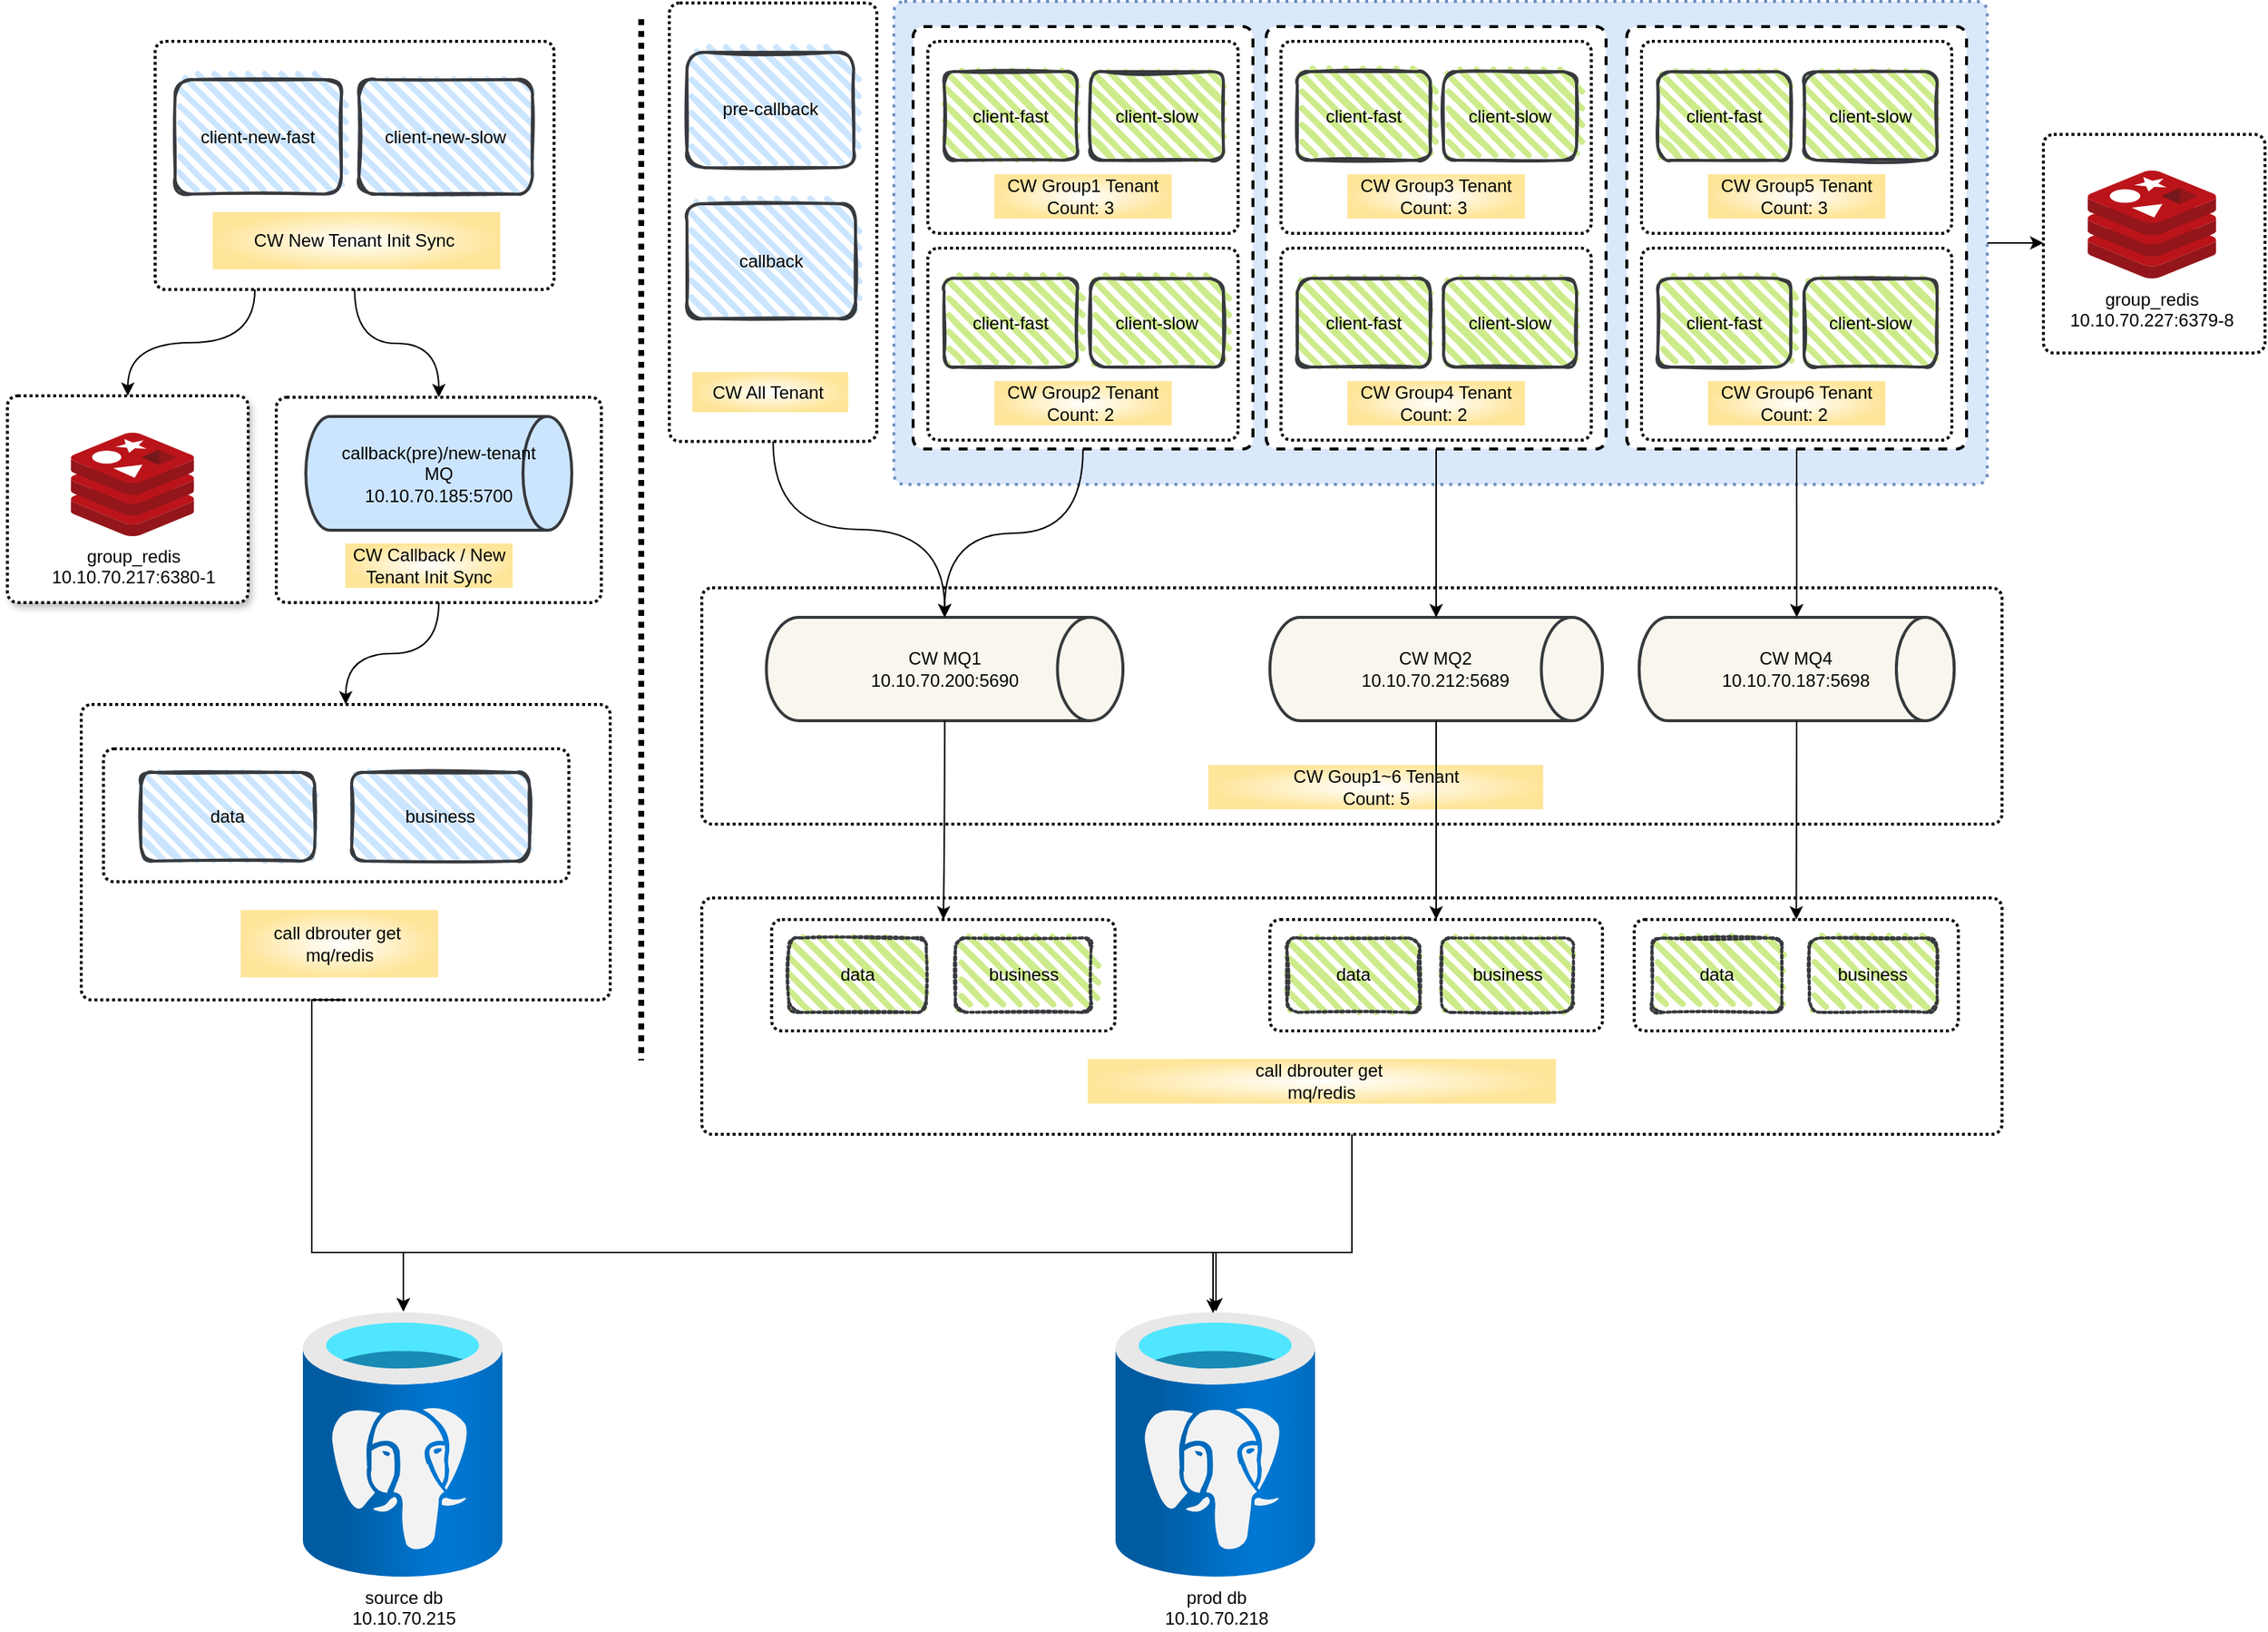 <mxfile version="20.6.2" type="github">
  <diagram name="Page-1" id="b5b7bab2-c9e2-2cf4-8b2a-24fd1a2a6d21">
    <mxGraphModel dx="2249" dy="762" grid="1" gridSize="10" guides="1" tooltips="1" connect="1" arrows="1" fold="1" page="1" pageScale="1" pageWidth="827" pageHeight="1169" background="none" math="0" shadow="0">
      <root>
        <mxCell id="0" />
        <mxCell id="1" parent="0" />
        <mxCell id="46xDa2XYxKFNJMSBBlAz-86" style="edgeStyle=orthogonalEdgeStyle;curved=1;rounded=0;orthogonalLoop=1;jettySize=auto;html=1;exitX=1;exitY=0.5;exitDx=0;exitDy=0;entryX=0;entryY=0.5;entryDx=0;entryDy=0;startArrow=none;startFill=0;endArrow=classic;endFill=1;" edge="1" parent="1" source="46xDa2XYxKFNJMSBBlAz-48" target="46xDa2XYxKFNJMSBBlAz-83">
          <mxGeometry relative="1" as="geometry" />
        </mxCell>
        <mxCell id="46xDa2XYxKFNJMSBBlAz-48" value="" style="rounded=1;whiteSpace=wrap;html=1;absoluteArcSize=1;arcSize=14;strokeWidth=2;dashed=1;dashPattern=1 2;glass=0;fillColor=#dae8fc;strokeColor=#6c8ebf;" vertex="1" parent="1">
          <mxGeometry x="250" y="193" width="740" height="327" as="geometry" />
        </mxCell>
        <mxCell id="zQ9i3q9YDAYz2BxAbwR4-49" value="" style="group;fillColor=none;gradientColor=#FFE599;gradientDirection=radial;" parent="1" vertex="1" connectable="0">
          <mxGeometry x="-300" y="669" width="358" height="200" as="geometry" />
        </mxCell>
        <mxCell id="zQ9i3q9YDAYz2BxAbwR4-50" value="" style="rounded=1;whiteSpace=wrap;html=1;absoluteArcSize=1;arcSize=14;strokeWidth=2;shadow=0;dashed=1;dashPattern=1 1;gradientColor=none;" parent="zQ9i3q9YDAYz2BxAbwR4-49" vertex="1">
          <mxGeometry width="358" height="200" as="geometry" />
        </mxCell>
        <mxCell id="zQ9i3q9YDAYz2BxAbwR4-53" value="call dbrouter get&amp;nbsp;&lt;br&gt;mq/redis" style="text;html=1;strokeColor=none;fillColor=default;align=center;verticalAlign=middle;whiteSpace=wrap;rounded=0;shadow=0;dashed=1;dashPattern=1 1;gradientColor=#FFE599;gradientDirection=radial;" parent="zQ9i3q9YDAYz2BxAbwR4-49" vertex="1">
          <mxGeometry x="107.821" y="139.163" width="133.722" height="45.627" as="geometry" />
        </mxCell>
        <mxCell id="zQ9i3q9YDAYz2BxAbwR4-76" value="" style="rounded=1;whiteSpace=wrap;html=1;absoluteArcSize=1;arcSize=14;strokeWidth=2;shadow=0;dashed=1;dashPattern=1 1;fillColor=none;gradientColor=none;gradientDirection=radial;" parent="zQ9i3q9YDAYz2BxAbwR4-49" vertex="1">
          <mxGeometry x="15.04" y="30" width="314.96" height="90" as="geometry" />
        </mxCell>
        <mxCell id="zQ9i3q9YDAYz2BxAbwR4-78" value="data" style="rounded=1;whiteSpace=wrap;html=1;strokeWidth=2;fillWeight=4;hachureGap=8;hachureAngle=45;fillColor=#cce5ff;sketch=1;strokeColor=#36393d;" parent="zQ9i3q9YDAYz2BxAbwR4-49" vertex="1">
          <mxGeometry x="40.444" y="46" width="117.516" height="60" as="geometry" />
        </mxCell>
        <mxCell id="zQ9i3q9YDAYz2BxAbwR4-79" value="business" style="rounded=1;whiteSpace=wrap;html=1;strokeWidth=2;fillWeight=4;hachureGap=8;hachureAngle=45;fillColor=#cce5ff;sketch=1;strokeColor=#36393d;" parent="zQ9i3q9YDAYz2BxAbwR4-49" vertex="1">
          <mxGeometry x="183.002" y="46" width="120.302" height="60" as="geometry" />
        </mxCell>
        <mxCell id="zQ9i3q9YDAYz2BxAbwR4-19" style="edgeStyle=orthogonalEdgeStyle;curved=1;rounded=0;orthogonalLoop=1;jettySize=auto;html=1;exitX=0.5;exitY=1;exitDx=0;exitDy=0;entryX=0.5;entryY=0;entryDx=0;entryDy=0;" parent="1" source="zQ9i3q9YDAYz2BxAbwR4-11" target="zQ9i3q9YDAYz2BxAbwR4-100" edge="1">
          <mxGeometry relative="1" as="geometry" />
        </mxCell>
        <mxCell id="zQ9i3q9YDAYz2BxAbwR4-28" value="" style="group" parent="1" vertex="1" connectable="0">
          <mxGeometry x="100" y="194" width="138.42" height="296" as="geometry" />
        </mxCell>
        <mxCell id="zQ9i3q9YDAYz2BxAbwR4-10" value="" style="rounded=1;whiteSpace=wrap;html=1;absoluteArcSize=1;arcSize=14;strokeWidth=2;shadow=0;dashed=1;dashPattern=1 1;gradientColor=none;" parent="zQ9i3q9YDAYz2BxAbwR4-28" vertex="1">
          <mxGeometry x="-1.987" width="140.407" height="296.898" as="geometry" />
        </mxCell>
        <mxCell id="zQ9i3q9YDAYz2BxAbwR4-5" value="callback" style="rounded=1;whiteSpace=wrap;html=1;strokeWidth=2;fillWeight=4;hachureGap=8;hachureAngle=45;fillColor=#cce5ff;sketch=1;strokeColor=#36393d;" parent="zQ9i3q9YDAYz2BxAbwR4-28" vertex="1">
          <mxGeometry x="9.937" y="135.928" width="114.098" height="77.849" as="geometry" />
        </mxCell>
        <mxCell id="zQ9i3q9YDAYz2BxAbwR4-6" value="pre-callback" style="rounded=1;whiteSpace=wrap;html=1;strokeWidth=2;fillWeight=4;hachureGap=8;hachureAngle=45;fillColor=#cce5ff;sketch=1;strokeColor=#36393d;" parent="zQ9i3q9YDAYz2BxAbwR4-28" vertex="1">
          <mxGeometry x="9.937" y="33.386" width="112.872" height="78.171" as="geometry" />
        </mxCell>
        <mxCell id="zQ9i3q9YDAYz2BxAbwR4-25" value="CW All Tenant&amp;nbsp;" style="text;html=1;strokeColor=none;fillColor=default;align=center;verticalAlign=middle;whiteSpace=wrap;rounded=0;shadow=0;dashed=1;dashPattern=1 1;gradientColor=#FFE599;gradientDirection=radial;" parent="zQ9i3q9YDAYz2BxAbwR4-28" vertex="1">
          <mxGeometry x="13.659" y="249.937" width="105.418" height="27.163" as="geometry" />
        </mxCell>
        <mxCell id="zQ9i3q9YDAYz2BxAbwR4-29" value="" style="group;fillColor=none;gradientColor=#FFE599;gradientDirection=radial;" parent="1" vertex="1" connectable="0">
          <mxGeometry x="-250" y="220" width="270" height="170" as="geometry" />
        </mxCell>
        <mxCell id="zQ9i3q9YDAYz2BxAbwR4-11" value="" style="rounded=1;whiteSpace=wrap;html=1;absoluteArcSize=1;arcSize=14;strokeWidth=2;shadow=0;dashed=1;dashPattern=1 1;gradientColor=none;" parent="zQ9i3q9YDAYz2BxAbwR4-29" vertex="1">
          <mxGeometry width="270" height="168.061" as="geometry" />
        </mxCell>
        <mxCell id="zQ9i3q9YDAYz2BxAbwR4-7" value="client-new-fast" style="rounded=1;whiteSpace=wrap;html=1;strokeWidth=2;fillWeight=4;hachureGap=8;hachureAngle=45;fillColor=#cce5ff;sketch=1;strokeColor=#36393d;" parent="zQ9i3q9YDAYz2BxAbwR4-29" vertex="1">
          <mxGeometry x="13.5" y="25.856" width="112.53" height="77.567" as="geometry" />
        </mxCell>
        <mxCell id="zQ9i3q9YDAYz2BxAbwR4-8" value="client-new-slow" style="rounded=1;whiteSpace=wrap;html=1;strokeWidth=2;fillWeight=4;hachureGap=8;hachureAngle=45;fillColor=#cce5ff;sketch=1;strokeColor=#36393d;" parent="zQ9i3q9YDAYz2BxAbwR4-29" vertex="1">
          <mxGeometry x="137.947" y="25.856" width="117.372" height="77.567" as="geometry" />
        </mxCell>
        <mxCell id="zQ9i3q9YDAYz2BxAbwR4-27" value="CW New Tenant Init Sync&amp;nbsp;" style="text;html=1;strokeColor=none;fillColor=default;align=center;verticalAlign=middle;whiteSpace=wrap;rounded=0;shadow=0;dashed=1;dashPattern=1 1;gradientColor=#FFE599;gradientDirection=radial;" parent="zQ9i3q9YDAYz2BxAbwR4-29" vertex="1">
          <mxGeometry x="38.942" y="115.6" width="194.712" height="38.783" as="geometry" />
        </mxCell>
        <mxCell id="zQ9i3q9YDAYz2BxAbwR4-59" value="source db&lt;br&gt;10.10.70.215" style="aspect=fixed;html=1;points=[];align=center;image;fontSize=12;image=img/lib/azure2/databases/Azure_Database_PostgreSQL_Server.svg;shadow=0;dashed=1;dashPattern=1 1;fillColor=#FF3333;gradientColor=none;gradientDirection=radial;" parent="1" vertex="1">
          <mxGeometry x="-150" y="1080" width="135" height="180" as="geometry" />
        </mxCell>
        <mxCell id="zQ9i3q9YDAYz2BxAbwR4-60" value="prod db&lt;br&gt;10.10.70.218" style="aspect=fixed;html=1;points=[];align=center;image;fontSize=12;image=img/lib/azure2/databases/Azure_Database_PostgreSQL_Server.svg;shadow=0;dashed=1;dashPattern=1 1;fillColor=#FF3333;gradientColor=none;gradientDirection=radial;" parent="1" vertex="1">
          <mxGeometry x="400" y="1080" width="135" height="180" as="geometry" />
        </mxCell>
        <mxCell id="zQ9i3q9YDAYz2BxAbwR4-88" value="" style="group;fillColor=none;gradientColor=#FFE599;gradientDirection=radial;" parent="1" vertex="1" connectable="0">
          <mxGeometry x="120" y="800" width="880" height="160" as="geometry" />
        </mxCell>
        <mxCell id="zQ9i3q9YDAYz2BxAbwR4-89" value="" style="rounded=1;whiteSpace=wrap;html=1;absoluteArcSize=1;arcSize=14;strokeWidth=2;shadow=0;dashed=1;dashPattern=1 1;gradientColor=none;" parent="zQ9i3q9YDAYz2BxAbwR4-88" vertex="1">
          <mxGeometry width="880" height="160" as="geometry" />
        </mxCell>
        <mxCell id="zQ9i3q9YDAYz2BxAbwR4-90" value="call dbrouter get&amp;nbsp;&lt;br&gt;mq/redis" style="text;html=1;strokeColor=none;fillColor=default;align=center;verticalAlign=middle;whiteSpace=wrap;rounded=0;shadow=0;dashed=1;dashPattern=1 1;gradientColor=#FFE599;gradientDirection=radial;" parent="zQ9i3q9YDAYz2BxAbwR4-88" vertex="1">
          <mxGeometry x="261.227" y="109.004" width="316.831" height="30.228" as="geometry" />
        </mxCell>
        <mxCell id="zQ9i3q9YDAYz2BxAbwR4-123" value="" style="group" parent="zQ9i3q9YDAYz2BxAbwR4-88" vertex="1" connectable="0">
          <mxGeometry x="46.103" y="14.58" width="232.418" height="75.42" as="geometry" />
        </mxCell>
        <mxCell id="zQ9i3q9YDAYz2BxAbwR4-119" value="" style="rounded=1;whiteSpace=wrap;html=1;absoluteArcSize=1;arcSize=14;strokeWidth=2;shadow=0;dashed=1;dashPattern=1 1;fillColor=none;gradientColor=none;gradientDirection=radial;" parent="zQ9i3q9YDAYz2BxAbwR4-123" vertex="1">
          <mxGeometry x="1.162" width="232.418" height="75.42" as="geometry" />
        </mxCell>
        <mxCell id="zQ9i3q9YDAYz2BxAbwR4-120" value="data" style="rounded=1;whiteSpace=wrap;html=1;strokeWidth=2;fillWeight=4;hachureGap=8;hachureAngle=45;fillColor=#cdeb8b;sketch=1;shadow=0;dashed=1;dashPattern=1 1;strokeColor=#36393d;" parent="zQ9i3q9YDAYz2BxAbwR4-123" vertex="1">
          <mxGeometry x="12.783" y="12.57" width="92.967" height="50.28" as="geometry" />
        </mxCell>
        <mxCell id="zQ9i3q9YDAYz2BxAbwR4-122" value="business" style="rounded=1;whiteSpace=wrap;html=1;strokeWidth=2;fillWeight=4;hachureGap=8;hachureAngle=45;fillColor=#cdeb8b;sketch=1;shadow=0;dashed=1;dashPattern=1 1;strokeColor=#36393d;" parent="zQ9i3q9YDAYz2BxAbwR4-123" vertex="1">
          <mxGeometry x="125.506" y="12.57" width="91.805" height="50.28" as="geometry" />
        </mxCell>
        <mxCell id="zQ9i3q9YDAYz2BxAbwR4-124" value="" style="group" parent="zQ9i3q9YDAYz2BxAbwR4-88" vertex="1" connectable="0">
          <mxGeometry x="384.469" y="14.58" width="225.083" height="75.42" as="geometry" />
        </mxCell>
        <mxCell id="zQ9i3q9YDAYz2BxAbwR4-125" value="" style="rounded=1;whiteSpace=wrap;html=1;absoluteArcSize=1;arcSize=14;strokeWidth=2;shadow=0;dashed=1;dashPattern=1 1;fillColor=none;gradientColor=none;gradientDirection=radial;" parent="zQ9i3q9YDAYz2BxAbwR4-124" vertex="1">
          <mxGeometry width="225.083" height="75.42" as="geometry" />
        </mxCell>
        <mxCell id="zQ9i3q9YDAYz2BxAbwR4-126" value="data" style="rounded=1;whiteSpace=wrap;html=1;strokeWidth=2;fillWeight=4;hachureGap=8;hachureAngle=45;fillColor=#cdeb8b;sketch=1;shadow=0;dashed=1;dashPattern=1 1;strokeColor=#36393d;" parent="zQ9i3q9YDAYz2BxAbwR4-124" vertex="1">
          <mxGeometry x="11.479" y="12.57" width="90.033" height="50.28" as="geometry" />
        </mxCell>
        <mxCell id="zQ9i3q9YDAYz2BxAbwR4-127" value="business" style="rounded=1;whiteSpace=wrap;html=1;strokeWidth=2;fillWeight=4;hachureGap=8;hachureAngle=45;fillColor=#cdeb8b;sketch=1;shadow=0;dashed=1;dashPattern=1 1;strokeColor=#36393d;" parent="zQ9i3q9YDAYz2BxAbwR4-124" vertex="1">
          <mxGeometry x="116.143" y="12.57" width="88.908" height="50.28" as="geometry" />
        </mxCell>
        <mxCell id="46xDa2XYxKFNJMSBBlAz-88" value="" style="group" vertex="1" connectable="0" parent="zQ9i3q9YDAYz2BxAbwR4-88">
          <mxGeometry x="631.043" y="14.58" width="219.361" height="75.42" as="geometry" />
        </mxCell>
        <mxCell id="46xDa2XYxKFNJMSBBlAz-89" value="" style="rounded=1;whiteSpace=wrap;html=1;absoluteArcSize=1;arcSize=14;strokeWidth=2;shadow=0;dashed=1;dashPattern=1 1;fillColor=none;gradientColor=none;gradientDirection=radial;" vertex="1" parent="46xDa2XYxKFNJMSBBlAz-88">
          <mxGeometry width="219.361" height="75.42" as="geometry" />
        </mxCell>
        <mxCell id="46xDa2XYxKFNJMSBBlAz-90" value="data" style="rounded=1;whiteSpace=wrap;html=1;strokeWidth=2;fillWeight=4;hachureGap=8;hachureAngle=45;fillColor=#cdeb8b;sketch=1;shadow=0;dashed=1;dashPattern=1 1;strokeColor=#36393d;" vertex="1" parent="46xDa2XYxKFNJMSBBlAz-88">
          <mxGeometry x="12.065" y="12.57" width="87.744" height="50.28" as="geometry" />
        </mxCell>
        <mxCell id="46xDa2XYxKFNJMSBBlAz-91" value="business" style="rounded=1;whiteSpace=wrap;html=1;strokeWidth=2;fillWeight=4;hachureGap=8;hachureAngle=45;fillColor=#cdeb8b;sketch=1;shadow=0;dashed=1;dashPattern=1 1;strokeColor=#36393d;" vertex="1" parent="46xDa2XYxKFNJMSBBlAz-88">
          <mxGeometry x="118.455" y="12.57" width="86.648" height="50.28" as="geometry" />
        </mxCell>
        <mxCell id="zQ9i3q9YDAYz2BxAbwR4-102" value="" style="group" parent="1" vertex="1" connectable="0">
          <mxGeometry x="-168" y="461" width="220" height="139" as="geometry" />
        </mxCell>
        <mxCell id="zQ9i3q9YDAYz2BxAbwR4-100" value="" style="rounded=1;whiteSpace=wrap;html=1;absoluteArcSize=1;arcSize=14;strokeWidth=2;shadow=0;dashed=1;dashPattern=1 1;fillColor=none;gradientColor=none;gradientDirection=radial;" parent="zQ9i3q9YDAYz2BxAbwR4-102" vertex="1">
          <mxGeometry width="220" height="139" as="geometry" />
        </mxCell>
        <mxCell id="zQ9i3q9YDAYz2BxAbwR4-2" value="callback(pre)/new-tenant&lt;br&gt;MQ&lt;br&gt;10.10.70.185:5700" style="strokeWidth=2;html=1;shape=mxgraph.flowchart.direct_data;whiteSpace=wrap;fillColor=#cce5ff;strokeColor=#36393d;" parent="zQ9i3q9YDAYz2BxAbwR4-102" vertex="1">
          <mxGeometry x="20" y="13" width="180" height="77" as="geometry" />
        </mxCell>
        <mxCell id="zQ9i3q9YDAYz2BxAbwR4-101" value="CW Callback / New Tenant Init Sync" style="text;html=1;strokeColor=none;fillColor=default;align=center;verticalAlign=middle;whiteSpace=wrap;rounded=0;shadow=0;dashed=1;dashPattern=1 1;gradientColor=#FFE599;gradientDirection=radial;" parent="zQ9i3q9YDAYz2BxAbwR4-102" vertex="1">
          <mxGeometry x="46.71" y="99" width="113.29" height="30" as="geometry" />
        </mxCell>
        <mxCell id="zQ9i3q9YDAYz2BxAbwR4-106" style="edgeStyle=orthogonalEdgeStyle;curved=1;rounded=0;orthogonalLoop=1;jettySize=auto;html=1;exitX=0.5;exitY=1;exitDx=0;exitDy=0;" parent="1" source="zQ9i3q9YDAYz2BxAbwR4-100" target="zQ9i3q9YDAYz2BxAbwR4-50" edge="1">
          <mxGeometry relative="1" as="geometry" />
        </mxCell>
        <mxCell id="zQ9i3q9YDAYz2BxAbwR4-143" value="" style="line;strokeWidth=4;direction=south;html=1;perimeter=backbonePerimeter;points=[];outlineConnect=0;shadow=0;dashed=1;dashPattern=1 1;fillColor=none;gradientColor=none;gradientDirection=radial;" parent="1" vertex="1">
          <mxGeometry x="74" y="205" width="10" height="705" as="geometry" />
        </mxCell>
        <mxCell id="46xDa2XYxKFNJMSBBlAz-4" value="" style="group" vertex="1" connectable="0" parent="1">
          <mxGeometry x="120" y="590" width="880" height="160" as="geometry" />
        </mxCell>
        <mxCell id="zQ9i3q9YDAYz2BxAbwR4-107" value="" style="rounded=1;whiteSpace=wrap;html=1;absoluteArcSize=1;arcSize=14;strokeWidth=2;shadow=0;dashed=1;dashPattern=1 1;fillColor=none;gradientColor=none;gradientDirection=radial;" parent="46xDa2XYxKFNJMSBBlAz-4" vertex="1">
          <mxGeometry width="880" height="160" as="geometry" />
        </mxCell>
        <mxCell id="zQ9i3q9YDAYz2BxAbwR4-3" value="CW MQ1&lt;br&gt;10.10.70.200:5690" style="strokeWidth=2;html=1;shape=mxgraph.flowchart.direct_data;whiteSpace=wrap;fillColor=#f9f7ed;strokeColor=#36393d;" parent="46xDa2XYxKFNJMSBBlAz-4" vertex="1">
          <mxGeometry x="43.705" y="20" width="241.333" height="70" as="geometry" />
        </mxCell>
        <mxCell id="zQ9i3q9YDAYz2BxAbwR4-133" value="CW Goup1~6 Tenant&lt;br&gt;Count: 5" style="text;html=1;strokeColor=none;fillColor=default;align=center;verticalAlign=middle;whiteSpace=wrap;rounded=0;shadow=0;dashed=1;dashPattern=1 1;gradientColor=#FFE599;gradientDirection=radial;" parent="46xDa2XYxKFNJMSBBlAz-4" vertex="1">
          <mxGeometry x="342.741" y="120" width="226.667" height="30" as="geometry" />
        </mxCell>
        <mxCell id="46xDa2XYxKFNJMSBBlAz-49" value="CW MQ2&lt;br&gt;10.10.70.212:5689" style="strokeWidth=2;html=1;shape=mxgraph.flowchart.direct_data;whiteSpace=wrap;fillColor=#f9f7ed;strokeColor=#36393d;" vertex="1" parent="46xDa2XYxKFNJMSBBlAz-4">
          <mxGeometry x="384.484" y="20" width="225.039" height="70" as="geometry" />
        </mxCell>
        <mxCell id="46xDa2XYxKFNJMSBBlAz-51" value="CW MQ4&lt;br&gt;10.10.70.187:5698" style="strokeWidth=2;html=1;shape=mxgraph.flowchart.direct_data;whiteSpace=wrap;fillColor=#f9f7ed;strokeColor=#36393d;" vertex="1" parent="46xDa2XYxKFNJMSBBlAz-4">
          <mxGeometry x="634.367" y="20" width="213.266" height="70" as="geometry" />
        </mxCell>
        <mxCell id="46xDa2XYxKFNJMSBBlAz-35" value="" style="group" vertex="1" connectable="0" parent="1">
          <mxGeometry x="502" y="210" width="230" height="286" as="geometry" />
        </mxCell>
        <mxCell id="46xDa2XYxKFNJMSBBlAz-23" value="" style="rounded=1;whiteSpace=wrap;html=1;absoluteArcSize=1;arcSize=14;strokeWidth=2;dashed=1;" vertex="1" parent="46xDa2XYxKFNJMSBBlAz-35">
          <mxGeometry width="230" height="286" as="geometry" />
        </mxCell>
        <mxCell id="46xDa2XYxKFNJMSBBlAz-25" value="" style="rounded=1;whiteSpace=wrap;html=1;absoluteArcSize=1;arcSize=14;strokeWidth=2;shadow=0;dashed=1;dashPattern=1 1;gradientColor=none;movable=1;resizable=1;rotatable=1;deletable=1;editable=1;connectable=1;" vertex="1" parent="46xDa2XYxKFNJMSBBlAz-35">
          <mxGeometry x="10" y="10" width="210" height="130" as="geometry" />
        </mxCell>
        <mxCell id="46xDa2XYxKFNJMSBBlAz-26" value="client-fast" style="rounded=1;whiteSpace=wrap;html=1;strokeWidth=2;fillWeight=4;hachureGap=8;hachureAngle=45;fillColor=#cdeb8b;sketch=1;strokeColor=#36393d;movable=1;resizable=1;rotatable=1;deletable=1;editable=1;connectable=1;" vertex="1" parent="46xDa2XYxKFNJMSBBlAz-35">
          <mxGeometry x="21" y="30.5" width="90" height="60" as="geometry" />
        </mxCell>
        <mxCell id="46xDa2XYxKFNJMSBBlAz-27" value="client-slow" style="rounded=1;whiteSpace=wrap;html=1;strokeWidth=2;fillWeight=4;hachureGap=8;hachureAngle=45;fillColor=#cdeb8b;sketch=1;strokeColor=#36393d;movable=1;resizable=1;rotatable=1;deletable=1;editable=1;connectable=1;" vertex="1" parent="46xDa2XYxKFNJMSBBlAz-35">
          <mxGeometry x="120" y="30.5" width="90" height="60" as="geometry" />
        </mxCell>
        <mxCell id="46xDa2XYxKFNJMSBBlAz-28" value="CW Group3 Tenant&lt;br&gt;Count: 3&amp;nbsp;" style="text;html=1;strokeColor=none;fillColor=default;align=center;verticalAlign=middle;whiteSpace=wrap;rounded=0;shadow=0;dashed=1;dashPattern=1 1;gradientColor=#FFE599;gradientDirection=radial;" vertex="1" parent="46xDa2XYxKFNJMSBBlAz-35">
          <mxGeometry x="55" y="100" width="120" height="30" as="geometry" />
        </mxCell>
        <mxCell id="46xDa2XYxKFNJMSBBlAz-29" value="" style="group" vertex="1" connectable="0" parent="46xDa2XYxKFNJMSBBlAz-35">
          <mxGeometry x="10" y="150" width="210" height="130" as="geometry" />
        </mxCell>
        <mxCell id="46xDa2XYxKFNJMSBBlAz-30" value="" style="rounded=1;whiteSpace=wrap;html=1;absoluteArcSize=1;arcSize=14;strokeWidth=2;shadow=0;dashed=1;dashPattern=1 1;gradientColor=none;movable=1;resizable=1;rotatable=1;deletable=1;editable=1;connectable=1;" vertex="1" parent="46xDa2XYxKFNJMSBBlAz-29">
          <mxGeometry width="210" height="130" as="geometry" />
        </mxCell>
        <mxCell id="46xDa2XYxKFNJMSBBlAz-31" value="client-fast" style="rounded=1;whiteSpace=wrap;html=1;strokeWidth=2;fillWeight=4;hachureGap=8;hachureAngle=45;fillColor=#cdeb8b;sketch=1;strokeColor=#36393d;movable=1;resizable=1;rotatable=1;deletable=1;editable=1;connectable=1;" vertex="1" parent="46xDa2XYxKFNJMSBBlAz-29">
          <mxGeometry x="11" y="20.5" width="90" height="60" as="geometry" />
        </mxCell>
        <mxCell id="46xDa2XYxKFNJMSBBlAz-32" value="client-slow" style="rounded=1;whiteSpace=wrap;html=1;strokeWidth=2;fillWeight=4;hachureGap=8;hachureAngle=45;fillColor=#cdeb8b;sketch=1;strokeColor=#36393d;movable=1;resizable=1;rotatable=1;deletable=1;editable=1;connectable=1;" vertex="1" parent="46xDa2XYxKFNJMSBBlAz-29">
          <mxGeometry x="110" y="20.5" width="90" height="60" as="geometry" />
        </mxCell>
        <mxCell id="46xDa2XYxKFNJMSBBlAz-33" value="CW Group4 Tenant&lt;br&gt;Count: 2&amp;nbsp;" style="text;html=1;strokeColor=none;fillColor=default;align=center;verticalAlign=middle;whiteSpace=wrap;rounded=0;shadow=0;dashed=1;dashPattern=1 1;gradientColor=#FFE599;gradientDirection=radial;" vertex="1" parent="46xDa2XYxKFNJMSBBlAz-29">
          <mxGeometry x="45" y="90" width="120" height="30" as="geometry" />
        </mxCell>
        <mxCell id="46xDa2XYxKFNJMSBBlAz-36" value="" style="group" vertex="1" connectable="0" parent="1">
          <mxGeometry x="263" y="210" width="240" height="286" as="geometry" />
        </mxCell>
        <mxCell id="46xDa2XYxKFNJMSBBlAz-22" value="" style="rounded=1;whiteSpace=wrap;html=1;absoluteArcSize=1;arcSize=14;strokeWidth=2;dashed=1;" vertex="1" parent="46xDa2XYxKFNJMSBBlAz-36">
          <mxGeometry width="230" height="286" as="geometry" />
        </mxCell>
        <mxCell id="zQ9i3q9YDAYz2BxAbwR4-33" value="" style="group" parent="46xDa2XYxKFNJMSBBlAz-36" vertex="1" connectable="0">
          <mxGeometry x="10" y="10" width="230" height="240" as="geometry" />
        </mxCell>
        <mxCell id="zQ9i3q9YDAYz2BxAbwR4-21" value="" style="rounded=1;whiteSpace=wrap;html=1;absoluteArcSize=1;arcSize=14;strokeWidth=2;shadow=0;dashed=1;dashPattern=1 1;gradientColor=none;movable=1;resizable=1;rotatable=1;deletable=1;editable=1;connectable=1;" parent="zQ9i3q9YDAYz2BxAbwR4-33" vertex="1">
          <mxGeometry width="210" height="130" as="geometry" />
        </mxCell>
        <mxCell id="zQ9i3q9YDAYz2BxAbwR4-22" value="client-fast" style="rounded=1;whiteSpace=wrap;html=1;strokeWidth=2;fillWeight=4;hachureGap=8;hachureAngle=45;fillColor=#cdeb8b;sketch=1;strokeColor=#36393d;movable=1;resizable=1;rotatable=1;deletable=1;editable=1;connectable=1;" parent="zQ9i3q9YDAYz2BxAbwR4-33" vertex="1">
          <mxGeometry x="11" y="20.5" width="90" height="60" as="geometry" />
        </mxCell>
        <mxCell id="zQ9i3q9YDAYz2BxAbwR4-30" value="client-slow" style="rounded=1;whiteSpace=wrap;html=1;strokeWidth=2;fillWeight=4;hachureGap=8;hachureAngle=45;fillColor=#cdeb8b;sketch=1;strokeColor=#36393d;movable=1;resizable=1;rotatable=1;deletable=1;editable=1;connectable=1;" parent="zQ9i3q9YDAYz2BxAbwR4-33" vertex="1">
          <mxGeometry x="110" y="20.5" width="90" height="60" as="geometry" />
        </mxCell>
        <mxCell id="zQ9i3q9YDAYz2BxAbwR4-31" value="CW Group1 Tenant&lt;br&gt;Count: 3&amp;nbsp;" style="text;html=1;strokeColor=none;fillColor=default;align=center;verticalAlign=middle;whiteSpace=wrap;rounded=0;shadow=0;dashed=1;dashPattern=1 1;gradientColor=#FFE599;gradientDirection=radial;" parent="zQ9i3q9YDAYz2BxAbwR4-33" vertex="1">
          <mxGeometry x="45" y="90" width="120" height="30" as="geometry" />
        </mxCell>
        <mxCell id="zQ9i3q9YDAYz2BxAbwR4-34" value="" style="group" parent="zQ9i3q9YDAYz2BxAbwR4-33" vertex="1" connectable="0">
          <mxGeometry y="140" width="210" height="130" as="geometry" />
        </mxCell>
        <mxCell id="zQ9i3q9YDAYz2BxAbwR4-35" value="" style="rounded=1;whiteSpace=wrap;html=1;absoluteArcSize=1;arcSize=14;strokeWidth=2;shadow=0;dashed=1;dashPattern=1 1;gradientColor=none;movable=1;resizable=1;rotatable=1;deletable=1;editable=1;connectable=1;" parent="zQ9i3q9YDAYz2BxAbwR4-34" vertex="1">
          <mxGeometry width="210" height="130" as="geometry" />
        </mxCell>
        <mxCell id="zQ9i3q9YDAYz2BxAbwR4-36" value="client-fast" style="rounded=1;whiteSpace=wrap;html=1;strokeWidth=2;fillWeight=4;hachureGap=8;hachureAngle=45;fillColor=#cdeb8b;sketch=1;strokeColor=#36393d;movable=1;resizable=1;rotatable=1;deletable=1;editable=1;connectable=1;" parent="zQ9i3q9YDAYz2BxAbwR4-34" vertex="1">
          <mxGeometry x="11" y="20.5" width="90" height="60" as="geometry" />
        </mxCell>
        <mxCell id="zQ9i3q9YDAYz2BxAbwR4-37" value="client-slow" style="rounded=1;whiteSpace=wrap;html=1;strokeWidth=2;fillWeight=4;hachureGap=8;hachureAngle=45;fillColor=#cdeb8b;sketch=1;strokeColor=#36393d;movable=1;resizable=1;rotatable=1;deletable=1;editable=1;connectable=1;" parent="zQ9i3q9YDAYz2BxAbwR4-34" vertex="1">
          <mxGeometry x="110" y="20.5" width="90" height="60" as="geometry" />
        </mxCell>
        <mxCell id="zQ9i3q9YDAYz2BxAbwR4-38" value="CW Group2 Tenant&lt;br&gt;Count: 2&amp;nbsp;" style="text;html=1;strokeColor=none;fillColor=default;align=center;verticalAlign=middle;whiteSpace=wrap;rounded=0;shadow=0;dashed=1;dashPattern=1 1;gradientColor=#FFE599;gradientDirection=radial;" parent="zQ9i3q9YDAYz2BxAbwR4-34" vertex="1">
          <mxGeometry x="45" y="90" width="120" height="30" as="geometry" />
        </mxCell>
        <mxCell id="46xDa2XYxKFNJMSBBlAz-37" value="" style="group" vertex="1" connectable="0" parent="1">
          <mxGeometry x="746" y="210" width="230" height="286" as="geometry" />
        </mxCell>
        <mxCell id="46xDa2XYxKFNJMSBBlAz-38" value="" style="rounded=1;whiteSpace=wrap;html=1;absoluteArcSize=1;arcSize=14;strokeWidth=2;dashed=1;" vertex="1" parent="46xDa2XYxKFNJMSBBlAz-37">
          <mxGeometry width="230" height="286" as="geometry" />
        </mxCell>
        <mxCell id="46xDa2XYxKFNJMSBBlAz-39" value="" style="rounded=1;whiteSpace=wrap;html=1;absoluteArcSize=1;arcSize=14;strokeWidth=2;shadow=0;dashed=1;dashPattern=1 1;gradientColor=none;movable=1;resizable=1;rotatable=1;deletable=1;editable=1;connectable=1;" vertex="1" parent="46xDa2XYxKFNJMSBBlAz-37">
          <mxGeometry x="10" y="10" width="210" height="130" as="geometry" />
        </mxCell>
        <mxCell id="46xDa2XYxKFNJMSBBlAz-40" value="client-fast" style="rounded=1;whiteSpace=wrap;html=1;strokeWidth=2;fillWeight=4;hachureGap=8;hachureAngle=45;fillColor=#cdeb8b;sketch=1;strokeColor=#36393d;movable=1;resizable=1;rotatable=1;deletable=1;editable=1;connectable=1;" vertex="1" parent="46xDa2XYxKFNJMSBBlAz-37">
          <mxGeometry x="21" y="30.5" width="90" height="60" as="geometry" />
        </mxCell>
        <mxCell id="46xDa2XYxKFNJMSBBlAz-41" value="client-slow" style="rounded=1;whiteSpace=wrap;html=1;strokeWidth=2;fillWeight=4;hachureGap=8;hachureAngle=45;fillColor=#cdeb8b;sketch=1;strokeColor=#36393d;movable=1;resizable=1;rotatable=1;deletable=1;editable=1;connectable=1;" vertex="1" parent="46xDa2XYxKFNJMSBBlAz-37">
          <mxGeometry x="120" y="30.5" width="90" height="60" as="geometry" />
        </mxCell>
        <mxCell id="46xDa2XYxKFNJMSBBlAz-42" value="CW Group5 Tenant&lt;br&gt;Count: 3&amp;nbsp;" style="text;html=1;strokeColor=none;fillColor=default;align=center;verticalAlign=middle;whiteSpace=wrap;rounded=0;shadow=0;dashed=1;dashPattern=1 1;gradientColor=#FFE599;gradientDirection=radial;" vertex="1" parent="46xDa2XYxKFNJMSBBlAz-37">
          <mxGeometry x="55" y="100" width="120" height="30" as="geometry" />
        </mxCell>
        <mxCell id="46xDa2XYxKFNJMSBBlAz-43" value="" style="group" vertex="1" connectable="0" parent="46xDa2XYxKFNJMSBBlAz-37">
          <mxGeometry x="10" y="150" width="210" height="130" as="geometry" />
        </mxCell>
        <mxCell id="46xDa2XYxKFNJMSBBlAz-44" value="" style="rounded=1;whiteSpace=wrap;html=1;absoluteArcSize=1;arcSize=14;strokeWidth=2;shadow=0;dashed=1;dashPattern=1 1;gradientColor=none;movable=1;resizable=1;rotatable=1;deletable=1;editable=1;connectable=1;" vertex="1" parent="46xDa2XYxKFNJMSBBlAz-43">
          <mxGeometry width="210" height="130" as="geometry" />
        </mxCell>
        <mxCell id="46xDa2XYxKFNJMSBBlAz-45" value="client-fast" style="rounded=1;whiteSpace=wrap;html=1;strokeWidth=2;fillWeight=4;hachureGap=8;hachureAngle=45;fillColor=#cdeb8b;sketch=1;strokeColor=#36393d;movable=1;resizable=1;rotatable=1;deletable=1;editable=1;connectable=1;" vertex="1" parent="46xDa2XYxKFNJMSBBlAz-43">
          <mxGeometry x="11" y="20.5" width="90" height="60" as="geometry" />
        </mxCell>
        <mxCell id="46xDa2XYxKFNJMSBBlAz-46" value="client-slow" style="rounded=1;whiteSpace=wrap;html=1;strokeWidth=2;fillWeight=4;hachureGap=8;hachureAngle=45;fillColor=#cdeb8b;sketch=1;strokeColor=#36393d;movable=1;resizable=1;rotatable=1;deletable=1;editable=1;connectable=1;" vertex="1" parent="46xDa2XYxKFNJMSBBlAz-43">
          <mxGeometry x="110" y="20.5" width="90" height="60" as="geometry" />
        </mxCell>
        <mxCell id="46xDa2XYxKFNJMSBBlAz-47" value="CW Group6 Tenant&lt;br&gt;Count: 2&amp;nbsp;" style="text;html=1;strokeColor=none;fillColor=default;align=center;verticalAlign=middle;whiteSpace=wrap;rounded=0;shadow=0;dashed=1;dashPattern=1 1;gradientColor=#FFE599;gradientDirection=radial;" vertex="1" parent="46xDa2XYxKFNJMSBBlAz-43">
          <mxGeometry x="45" y="90" width="120" height="30" as="geometry" />
        </mxCell>
        <mxCell id="46xDa2XYxKFNJMSBBlAz-57" value="" style="group" vertex="1" connectable="0" parent="1">
          <mxGeometry x="-350" y="460" width="163" height="140" as="geometry" />
        </mxCell>
        <mxCell id="46xDa2XYxKFNJMSBBlAz-56" value="" style="rounded=1;whiteSpace=wrap;html=1;absoluteArcSize=1;arcSize=14;strokeWidth=2;shadow=1;glass=0;dashed=1;dashPattern=1 1;" vertex="1" parent="46xDa2XYxKFNJMSBBlAz-57">
          <mxGeometry width="163" height="140" as="geometry" />
        </mxCell>
        <mxCell id="zQ9i3q9YDAYz2BxAbwR4-55" value="group_redis&lt;br&gt;10.10.70.217:6380-1" style="sketch=0;aspect=fixed;html=1;points=[];align=center;image;fontSize=12;image=img/lib/mscae/Cache_Redis_Product.svg;shadow=0;dashed=1;dashPattern=1 1;fillColor=#FF3333;gradientColor=none;gradientDirection=radial;" parent="46xDa2XYxKFNJMSBBlAz-57" vertex="1">
          <mxGeometry x="43" y="25" width="83.33" height="70" as="geometry" />
        </mxCell>
        <mxCell id="46xDa2XYxKFNJMSBBlAz-62" style="edgeStyle=orthogonalEdgeStyle;curved=1;rounded=0;orthogonalLoop=1;jettySize=auto;html=1;exitX=0.5;exitY=0;exitDx=0;exitDy=0;entryX=0.25;entryY=1;entryDx=0;entryDy=0;startArrow=classic;startFill=1;endArrow=none;endFill=0;" edge="1" parent="1" source="46xDa2XYxKFNJMSBBlAz-56" target="zQ9i3q9YDAYz2BxAbwR4-11">
          <mxGeometry relative="1" as="geometry" />
        </mxCell>
        <mxCell id="46xDa2XYxKFNJMSBBlAz-64" style="edgeStyle=orthogonalEdgeStyle;curved=1;rounded=0;orthogonalLoop=1;jettySize=auto;html=1;exitX=0.5;exitY=1;exitDx=0;exitDy=0;entryX=0.5;entryY=0;entryDx=0;entryDy=0;entryPerimeter=0;startArrow=none;startFill=0;endArrow=classic;endFill=1;" edge="1" parent="1" source="zQ9i3q9YDAYz2BxAbwR4-10" target="zQ9i3q9YDAYz2BxAbwR4-3">
          <mxGeometry relative="1" as="geometry" />
        </mxCell>
        <mxCell id="46xDa2XYxKFNJMSBBlAz-65" style="edgeStyle=orthogonalEdgeStyle;curved=1;rounded=0;orthogonalLoop=1;jettySize=auto;html=1;exitX=0.5;exitY=1;exitDx=0;exitDy=0;startArrow=none;startFill=0;endArrow=classic;endFill=1;" edge="1" parent="1" source="46xDa2XYxKFNJMSBBlAz-22" target="zQ9i3q9YDAYz2BxAbwR4-3">
          <mxGeometry relative="1" as="geometry" />
        </mxCell>
        <mxCell id="46xDa2XYxKFNJMSBBlAz-79" style="edgeStyle=orthogonalEdgeStyle;curved=1;rounded=0;orthogonalLoop=1;jettySize=auto;html=1;exitX=0.5;exitY=1;exitDx=0;exitDy=0;startArrow=none;startFill=0;endArrow=classic;endFill=1;" edge="1" parent="1" source="46xDa2XYxKFNJMSBBlAz-38" target="46xDa2XYxKFNJMSBBlAz-51">
          <mxGeometry relative="1" as="geometry" />
        </mxCell>
        <mxCell id="46xDa2XYxKFNJMSBBlAz-80" style="edgeStyle=orthogonalEdgeStyle;curved=1;rounded=0;orthogonalLoop=1;jettySize=auto;html=1;exitX=0.5;exitY=1;exitDx=0;exitDy=0;entryX=0.5;entryY=0;entryDx=0;entryDy=0;entryPerimeter=0;startArrow=none;startFill=0;endArrow=classic;endFill=1;" edge="1" parent="1" source="46xDa2XYxKFNJMSBBlAz-23" target="46xDa2XYxKFNJMSBBlAz-49">
          <mxGeometry relative="1" as="geometry" />
        </mxCell>
        <mxCell id="46xDa2XYxKFNJMSBBlAz-84" value="" style="group" vertex="1" connectable="0" parent="1">
          <mxGeometry x="1028" y="283" width="150" height="148" as="geometry" />
        </mxCell>
        <mxCell id="46xDa2XYxKFNJMSBBlAz-83" value="" style="rounded=1;whiteSpace=wrap;html=1;absoluteArcSize=1;arcSize=14;strokeWidth=2;shadow=0;glass=0;dashed=1;dashPattern=1 1;" vertex="1" parent="46xDa2XYxKFNJMSBBlAz-84">
          <mxGeometry width="150" height="148" as="geometry" />
        </mxCell>
        <mxCell id="46xDa2XYxKFNJMSBBlAz-70" value="group_redis&lt;br&gt;10.10.70.227:6379-8" style="sketch=0;aspect=fixed;html=1;points=[];align=center;image;fontSize=12;image=img/lib/mscae/Cache_Redis_Product.svg;shadow=0;dashed=1;dashPattern=1 1;fillColor=#FF3333;gradientColor=none;gradientDirection=radial;" vertex="1" parent="46xDa2XYxKFNJMSBBlAz-84">
          <mxGeometry x="29.997" y="24.501" width="86.909" height="73.006" as="geometry" />
        </mxCell>
        <mxCell id="46xDa2XYxKFNJMSBBlAz-93" style="edgeStyle=orthogonalEdgeStyle;curved=1;rounded=0;orthogonalLoop=1;jettySize=auto;html=1;exitX=0.5;exitY=1;exitDx=0;exitDy=0;exitPerimeter=0;startArrow=none;startFill=0;endArrow=classic;endFill=1;" edge="1" parent="1" source="zQ9i3q9YDAYz2BxAbwR4-3" target="zQ9i3q9YDAYz2BxAbwR4-119">
          <mxGeometry relative="1" as="geometry" />
        </mxCell>
        <mxCell id="46xDa2XYxKFNJMSBBlAz-94" style="edgeStyle=orthogonalEdgeStyle;curved=1;rounded=0;orthogonalLoop=1;jettySize=auto;html=1;exitX=0.5;exitY=1;exitDx=0;exitDy=0;exitPerimeter=0;entryX=0.5;entryY=0;entryDx=0;entryDy=0;startArrow=none;startFill=0;endArrow=classic;endFill=1;" edge="1" parent="1" source="46xDa2XYxKFNJMSBBlAz-49" target="zQ9i3q9YDAYz2BxAbwR4-125">
          <mxGeometry relative="1" as="geometry" />
        </mxCell>
        <mxCell id="46xDa2XYxKFNJMSBBlAz-95" style="edgeStyle=orthogonalEdgeStyle;curved=1;rounded=0;orthogonalLoop=1;jettySize=auto;html=1;exitX=0.5;exitY=1;exitDx=0;exitDy=0;exitPerimeter=0;entryX=0.5;entryY=0;entryDx=0;entryDy=0;startArrow=none;startFill=0;endArrow=classic;endFill=1;" edge="1" parent="1" source="46xDa2XYxKFNJMSBBlAz-51" target="46xDa2XYxKFNJMSBBlAz-89">
          <mxGeometry relative="1" as="geometry" />
        </mxCell>
        <mxCell id="46xDa2XYxKFNJMSBBlAz-96" style="edgeStyle=orthogonalEdgeStyle;rounded=0;orthogonalLoop=1;jettySize=auto;html=1;exitX=0.5;exitY=1;exitDx=0;exitDy=0;startArrow=none;startFill=0;endArrow=classic;endFill=1;" edge="1" parent="1" source="zQ9i3q9YDAYz2BxAbwR4-50" target="zQ9i3q9YDAYz2BxAbwR4-59">
          <mxGeometry relative="1" as="geometry">
            <Array as="points">
              <mxPoint x="-144" y="1040" />
              <mxPoint x="-82" y="1040" />
            </Array>
          </mxGeometry>
        </mxCell>
        <mxCell id="46xDa2XYxKFNJMSBBlAz-97" style="edgeStyle=orthogonalEdgeStyle;rounded=0;orthogonalLoop=1;jettySize=auto;html=1;exitX=0.5;exitY=1;exitDx=0;exitDy=0;entryX=0.489;entryY=0.006;entryDx=0;entryDy=0;entryPerimeter=0;startArrow=none;startFill=0;endArrow=classic;endFill=1;" edge="1" parent="1" source="zQ9i3q9YDAYz2BxAbwR4-50" target="zQ9i3q9YDAYz2BxAbwR4-60">
          <mxGeometry relative="1" as="geometry">
            <Array as="points">
              <mxPoint x="-144" y="1040" />
              <mxPoint x="466" y="1040" />
            </Array>
          </mxGeometry>
        </mxCell>
        <mxCell id="46xDa2XYxKFNJMSBBlAz-98" style="edgeStyle=orthogonalEdgeStyle;rounded=0;orthogonalLoop=1;jettySize=auto;html=1;exitX=0.5;exitY=1;exitDx=0;exitDy=0;startArrow=none;startFill=0;endArrow=classic;endFill=1;" edge="1" parent="1" source="zQ9i3q9YDAYz2BxAbwR4-89" target="zQ9i3q9YDAYz2BxAbwR4-59">
          <mxGeometry relative="1" as="geometry">
            <Array as="points">
              <mxPoint x="560" y="1040" />
              <mxPoint x="-82" y="1040" />
            </Array>
          </mxGeometry>
        </mxCell>
        <mxCell id="46xDa2XYxKFNJMSBBlAz-99" style="edgeStyle=orthogonalEdgeStyle;rounded=0;orthogonalLoop=1;jettySize=auto;html=1;exitX=0.5;exitY=1;exitDx=0;exitDy=0;startArrow=none;startFill=0;endArrow=classic;endFill=1;" edge="1" parent="1" source="zQ9i3q9YDAYz2BxAbwR4-89" target="zQ9i3q9YDAYz2BxAbwR4-60">
          <mxGeometry relative="1" as="geometry">
            <Array as="points">
              <mxPoint x="560" y="1040" />
              <mxPoint x="468" y="1040" />
            </Array>
          </mxGeometry>
        </mxCell>
      </root>
    </mxGraphModel>
  </diagram>
</mxfile>
